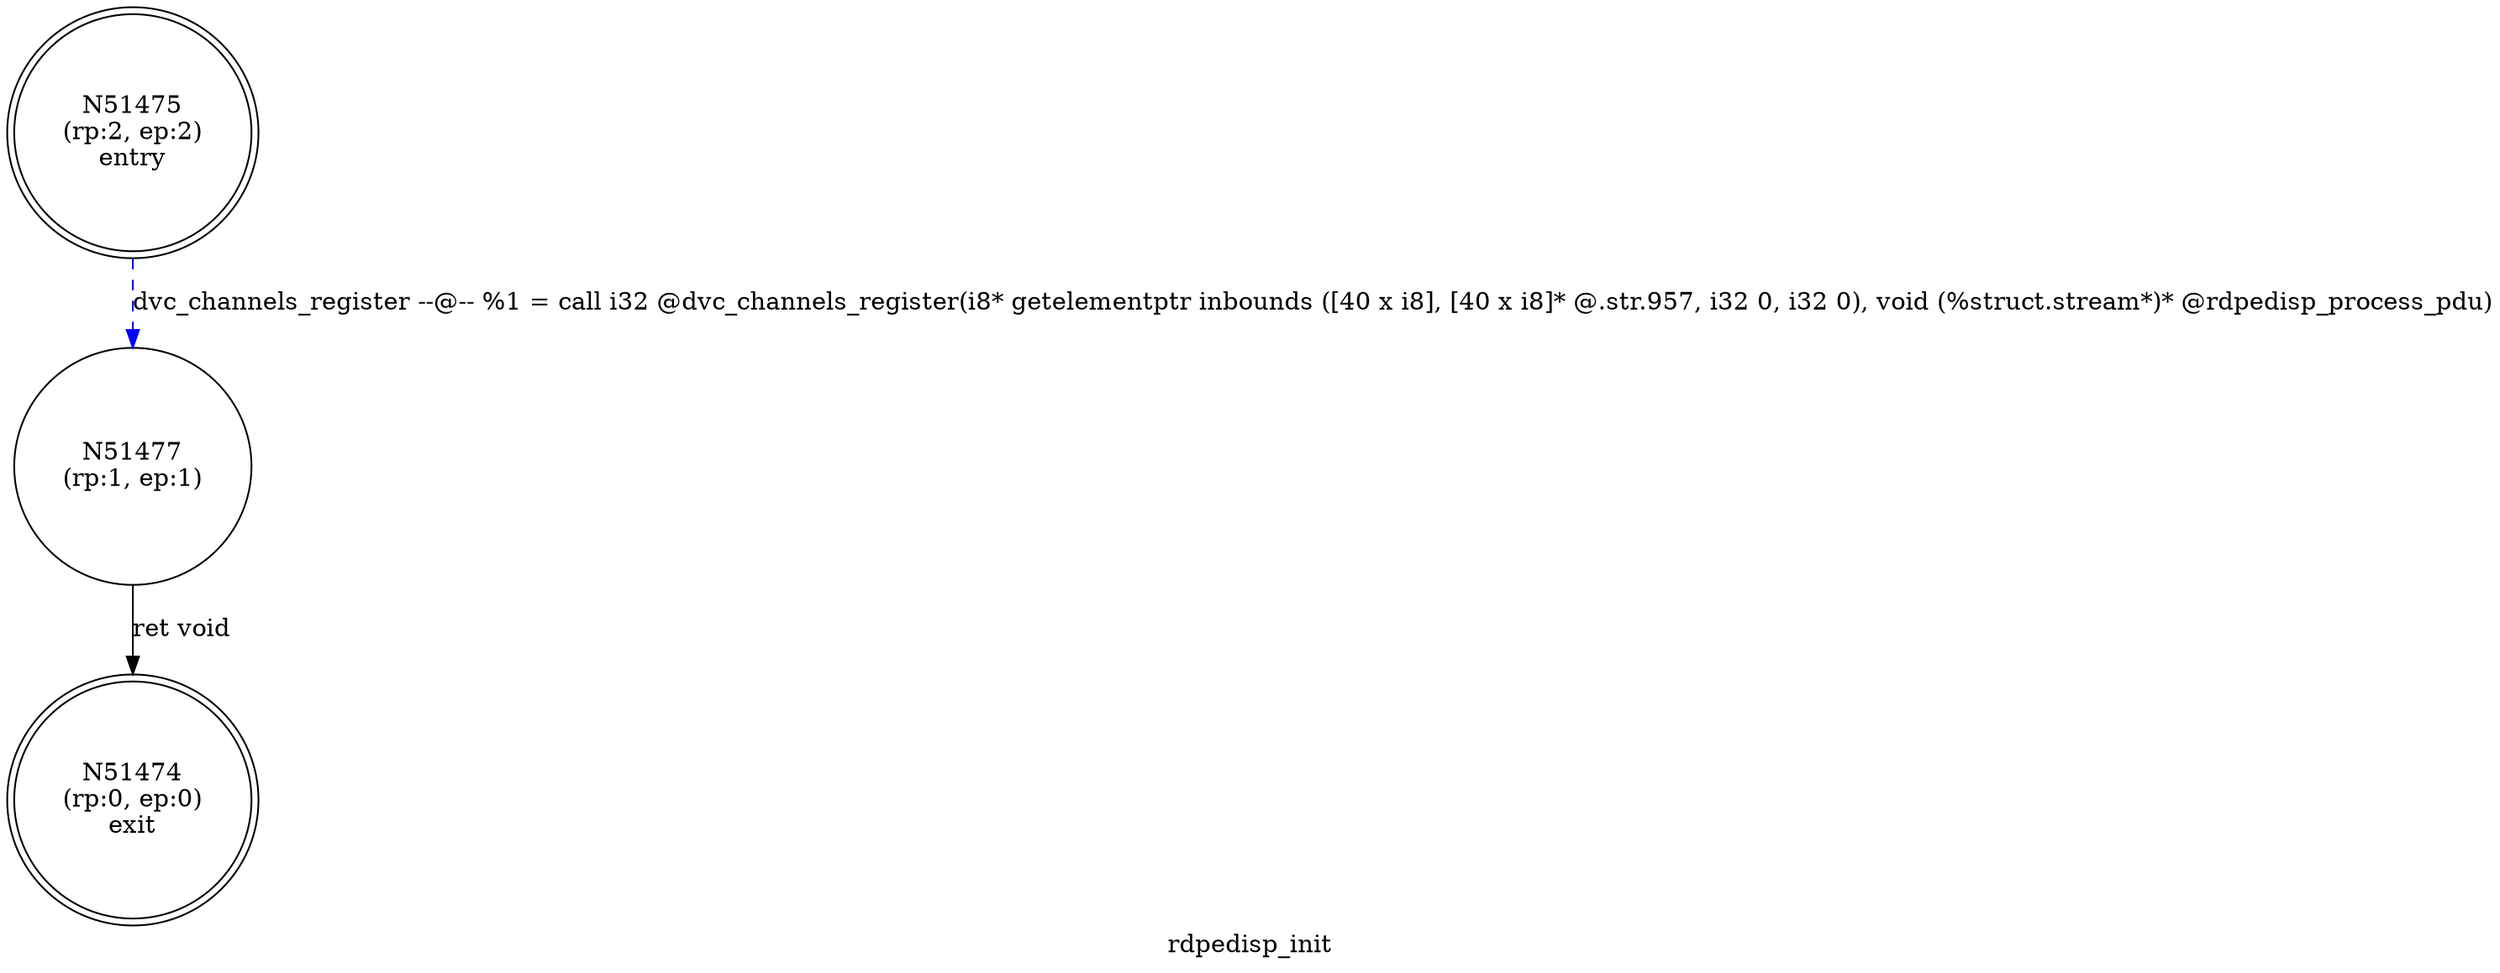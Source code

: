 digraph rdpedisp_init {
label="rdpedisp_init"
51474 [label="N51474\n(rp:0, ep:0)\nexit", shape="doublecircle"]
51475 [label="N51475\n(rp:2, ep:2)\nentry", shape="doublecircle"]
51475 -> 51477 [label="dvc_channels_register --@-- %1 = call i32 @dvc_channels_register(i8* getelementptr inbounds ([40 x i8], [40 x i8]* @.str.957, i32 0, i32 0), void (%struct.stream*)* @rdpedisp_process_pdu)", style="dashed", color="blue"]
51477 [label="N51477\n(rp:1, ep:1)", shape="circle"]
51477 -> 51474 [label="ret void"]
}
